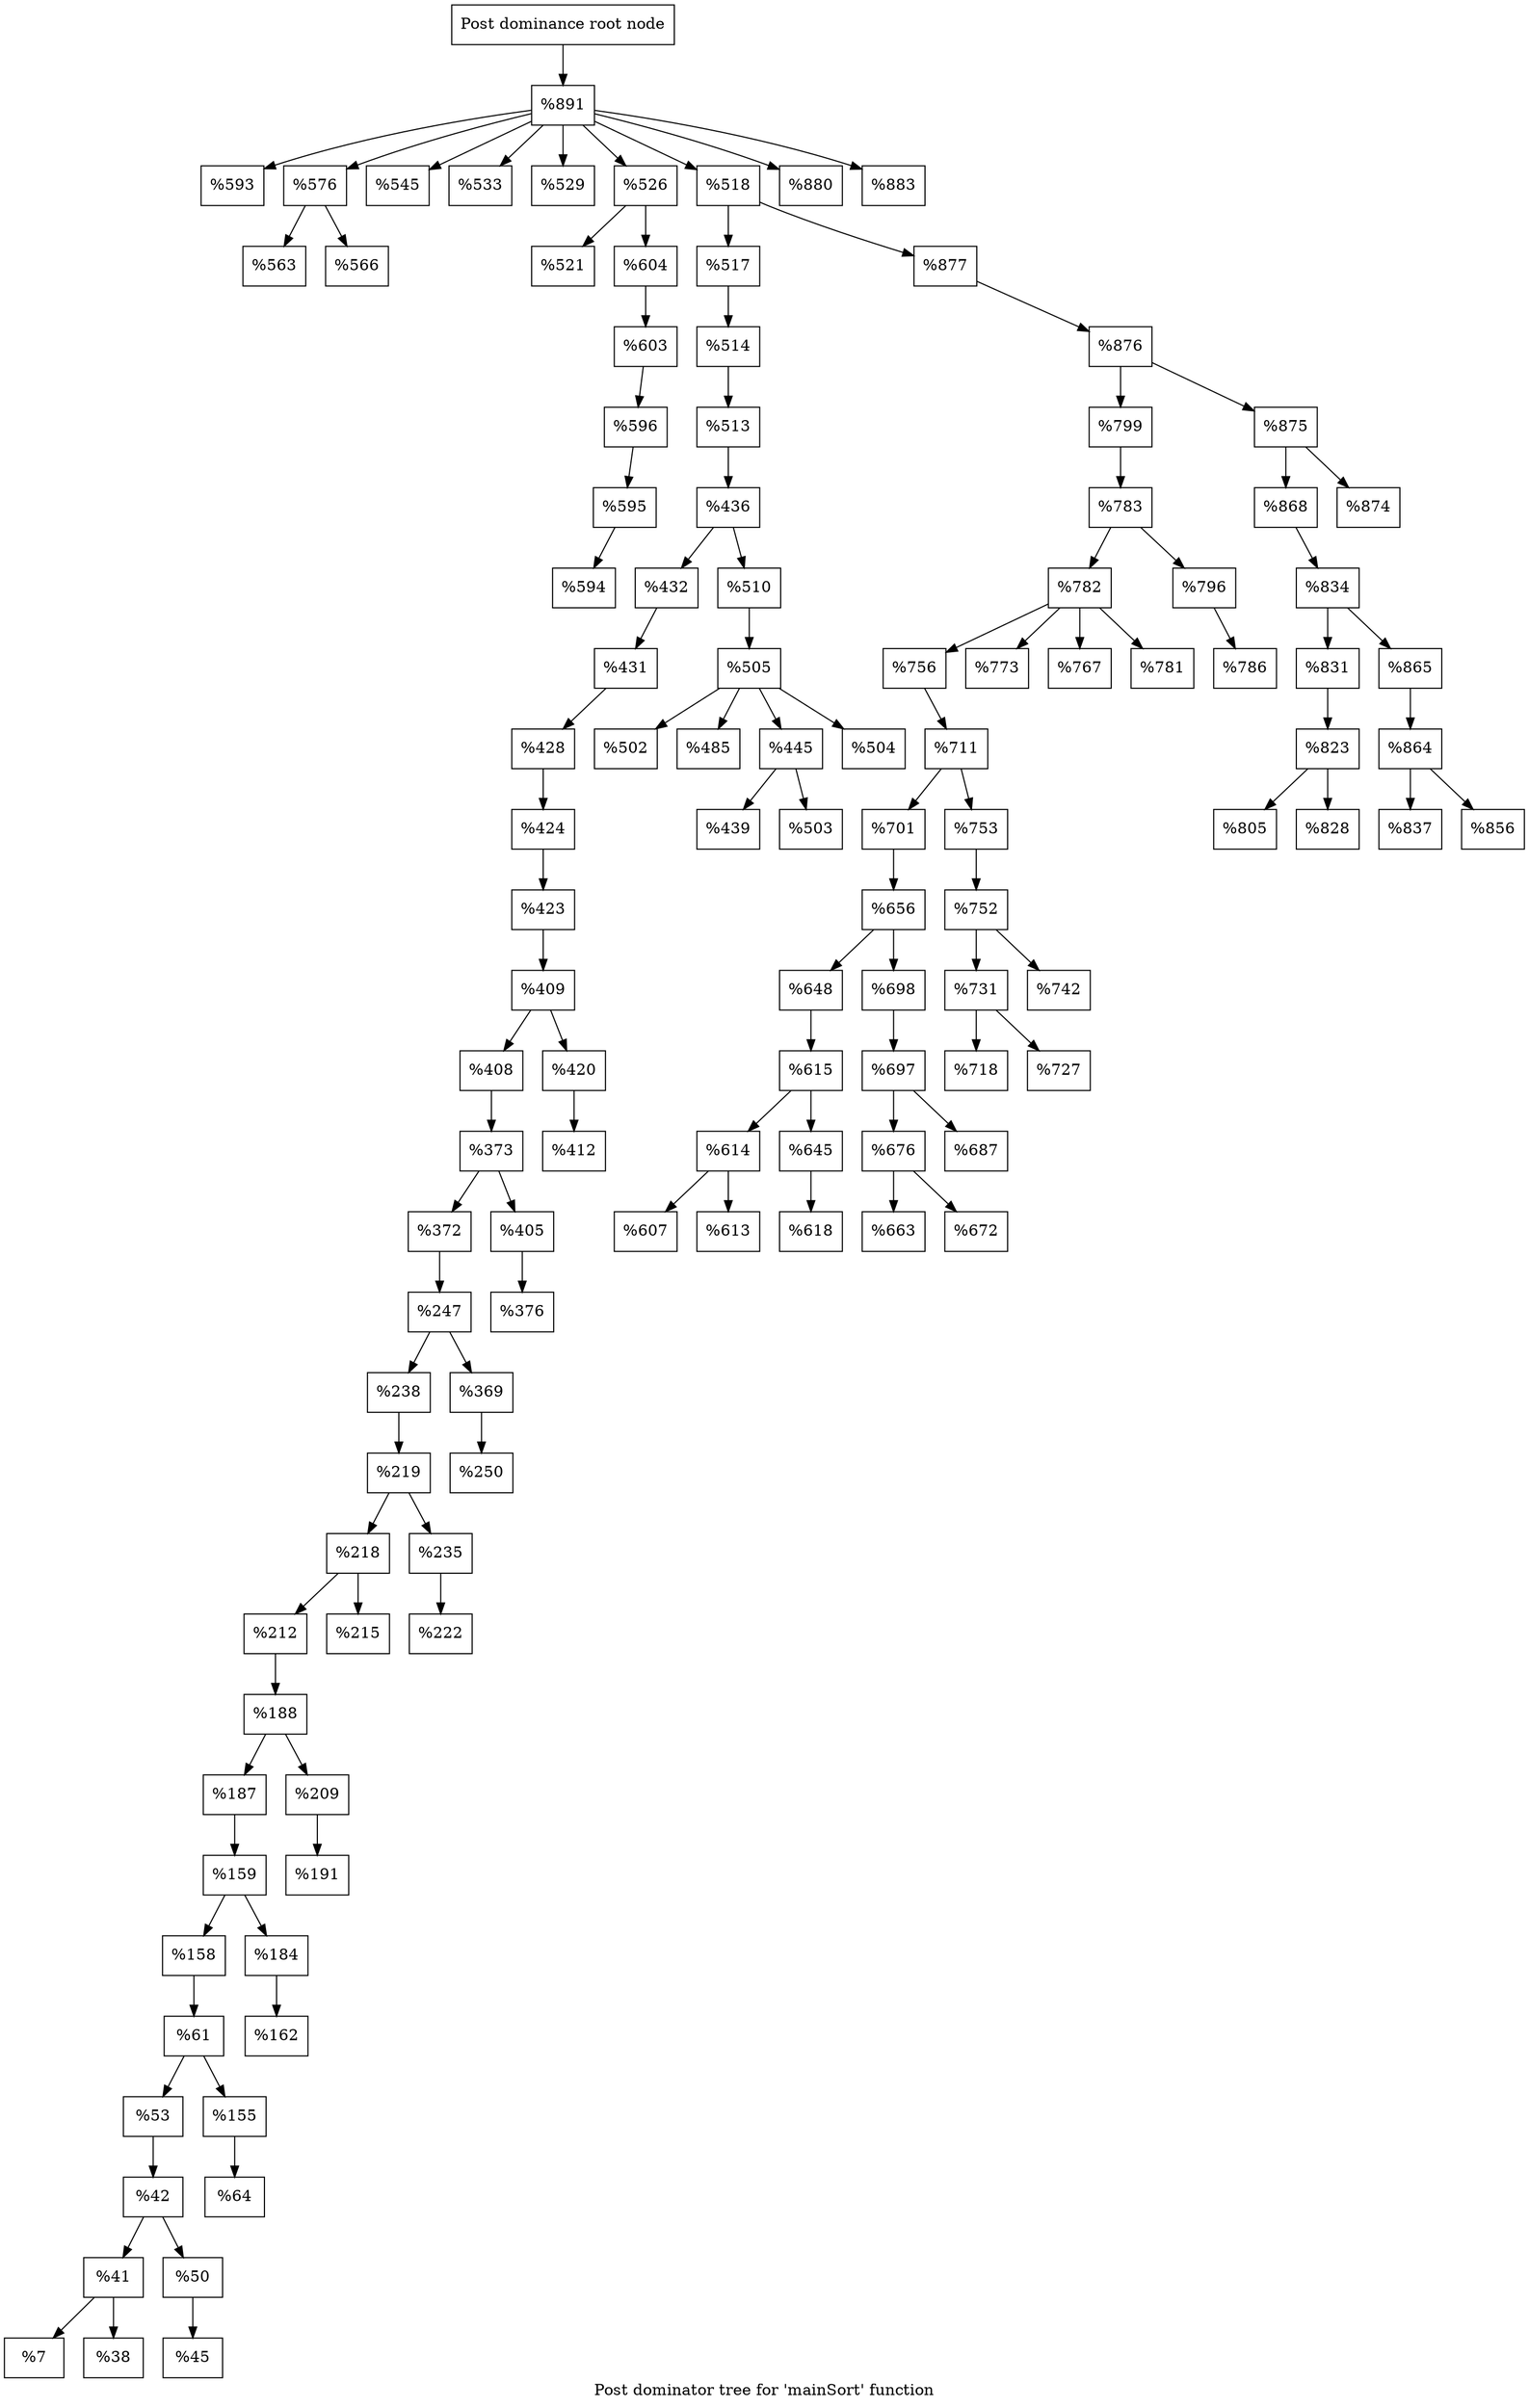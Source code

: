 digraph "Post dominator tree for 'mainSort' function" {
	label="Post dominator tree for 'mainSort' function";

	Node0x1046420 [shape=record,label="{Post dominance root node}"];
	Node0x1046420 -> Node0x119b440;
	Node0x119b440 [shape=record,label="{%891}"];
	Node0x119b440 -> Node0x1240060;
	Node0x119b440 -> Node0x126ee00;
	Node0x119b440 -> Node0x12a7760;
	Node0x119b440 -> Node0x12a7070;
	Node0x119b440 -> Node0x128c810;
	Node0x119b440 -> Node0x122d9a0;
	Node0x119b440 -> Node0x1333c00;
	Node0x119b440 -> Node0x1055e30;
	Node0x119b440 -> Node0x11f6fb0;
	Node0x1240060 [shape=record,label="{%593}"];
	Node0x126ee00 [shape=record,label="{%576}"];
	Node0x126ee00 -> Node0x10e60c0;
	Node0x126ee00 -> Node0x12b22b0;
	Node0x10e60c0 [shape=record,label="{%563}"];
	Node0x12b22b0 [shape=record,label="{%566}"];
	Node0x12a7760 [shape=record,label="{%545}"];
	Node0x12a7070 [shape=record,label="{%533}"];
	Node0x128c810 [shape=record,label="{%529}"];
	Node0x122d9a0 [shape=record,label="{%526}"];
	Node0x122d9a0 -> Node0x1258180;
	Node0x122d9a0 -> Node0x12b4890;
	Node0x1258180 [shape=record,label="{%521}"];
	Node0x12b4890 [shape=record,label="{%604}"];
	Node0x12b4890 -> Node0x1290250;
	Node0x1290250 [shape=record,label="{%603}"];
	Node0x1290250 -> Node0x12ada70;
	Node0x12ada70 [shape=record,label="{%596}"];
	Node0x12ada70 -> Node0x129f270;
	Node0x129f270 [shape=record,label="{%595}"];
	Node0x129f270 -> Node0x1344050;
	Node0x1344050 [shape=record,label="{%594}"];
	Node0x1333c00 [shape=record,label="{%518}"];
	Node0x1333c00 -> Node0x1292540;
	Node0x1333c00 -> Node0x133a610;
	Node0x1292540 [shape=record,label="{%517}"];
	Node0x1292540 -> Node0x10f6560;
	Node0x10f6560 [shape=record,label="{%514}"];
	Node0x10f6560 -> Node0x1052ac0;
	Node0x1052ac0 [shape=record,label="{%513}"];
	Node0x1052ac0 -> Node0x10364b0;
	Node0x10364b0 [shape=record,label="{%436}"];
	Node0x10364b0 -> Node0x12776f0;
	Node0x10364b0 -> Node0x10dac40;
	Node0x12776f0 [shape=record,label="{%432}"];
	Node0x12776f0 -> Node0x11e4950;
	Node0x11e4950 [shape=record,label="{%431}"];
	Node0x11e4950 -> Node0x129c9d0;
	Node0x129c9d0 [shape=record,label="{%428}"];
	Node0x129c9d0 -> Node0x1326080;
	Node0x1326080 [shape=record,label="{%424}"];
	Node0x1326080 -> Node0x12bcae0;
	Node0x12bcae0 [shape=record,label="{%423}"];
	Node0x12bcae0 -> Node0x12b31f0;
	Node0x12b31f0 [shape=record,label="{%409}"];
	Node0x12b31f0 -> Node0x1053a00;
	Node0x12b31f0 -> Node0x12be370;
	Node0x1053a00 [shape=record,label="{%408}"];
	Node0x1053a00 -> Node0x1016640;
	Node0x1016640 [shape=record,label="{%373}"];
	Node0x1016640 -> Node0x102bc00;
	Node0x1016640 -> Node0x1028ea0;
	Node0x102bc00 [shape=record,label="{%372}"];
	Node0x102bc00 -> Node0x1282540;
	Node0x1282540 [shape=record,label="{%247}"];
	Node0x1282540 -> Node0x1287170;
	Node0x1282540 -> Node0x12b5620;
	Node0x1287170 [shape=record,label="{%238}"];
	Node0x1287170 -> Node0x12a9ef0;
	Node0x12a9ef0 [shape=record,label="{%219}"];
	Node0x12a9ef0 -> Node0x10dd630;
	Node0x12a9ef0 -> Node0x12ac230;
	Node0x10dd630 [shape=record,label="{%218}"];
	Node0x10dd630 -> Node0x12423b0;
	Node0x10dd630 -> Node0x129e140;
	Node0x12423b0 [shape=record,label="{%212}"];
	Node0x12423b0 -> Node0x12becd0;
	Node0x12becd0 [shape=record,label="{%188}"];
	Node0x12becd0 -> Node0x1320020;
	Node0x12becd0 -> Node0x12be670;
	Node0x1320020 [shape=record,label="{%187}"];
	Node0x1320020 -> Node0x129ce60;
	Node0x129ce60 [shape=record,label="{%159}"];
	Node0x129ce60 -> Node0x10e4f60;
	Node0x129ce60 -> Node0x1055b50;
	Node0x10e4f60 [shape=record,label="{%158}"];
	Node0x10e4f60 -> Node0x12bdbe0;
	Node0x12bdbe0 [shape=record,label="{%61}"];
	Node0x12bdbe0 -> Node0x11df240;
	Node0x12bdbe0 -> Node0x134ba10;
	Node0x11df240 [shape=record,label="{%53}"];
	Node0x11df240 -> Node0x1283bc0;
	Node0x1283bc0 [shape=record,label="{%42}"];
	Node0x1283bc0 -> Node0x1291c40;
	Node0x1283bc0 -> Node0x126dcc0;
	Node0x1291c40 [shape=record,label="{%41}"];
	Node0x1291c40 -> Node0x128d400;
	Node0x1291c40 -> Node0x1264790;
	Node0x128d400 [shape=record,label="{%7}"];
	Node0x1264790 [shape=record,label="{%38}"];
	Node0x126dcc0 [shape=record,label="{%50}"];
	Node0x126dcc0 -> Node0x11d95d0;
	Node0x11d95d0 [shape=record,label="{%45}"];
	Node0x134ba10 [shape=record,label="{%155}"];
	Node0x134ba10 -> Node0x12aee10;
	Node0x12aee10 [shape=record,label="{%64}"];
	Node0x1055b50 [shape=record,label="{%184}"];
	Node0x1055b50 -> Node0x1295c30;
	Node0x1295c30 [shape=record,label="{%162}"];
	Node0x12be670 [shape=record,label="{%209}"];
	Node0x12be670 -> Node0x101e360;
	Node0x101e360 [shape=record,label="{%191}"];
	Node0x129e140 [shape=record,label="{%215}"];
	Node0x12ac230 [shape=record,label="{%235}"];
	Node0x12ac230 -> Node0x12b4db0;
	Node0x12b4db0 [shape=record,label="{%222}"];
	Node0x12b5620 [shape=record,label="{%369}"];
	Node0x12b5620 -> Node0x12bd9e0;
	Node0x12bd9e0 [shape=record,label="{%250}"];
	Node0x1028ea0 [shape=record,label="{%405}"];
	Node0x1028ea0 -> Node0x1028ff0;
	Node0x1028ff0 [shape=record,label="{%376}"];
	Node0x12be370 [shape=record,label="{%420}"];
	Node0x12be370 -> Node0x1345630;
	Node0x1345630 [shape=record,label="{%412}"];
	Node0x10dac40 [shape=record,label="{%510}"];
	Node0x10dac40 -> Node0x129e2f0;
	Node0x129e2f0 [shape=record,label="{%505}"];
	Node0x129e2f0 -> Node0x1345e80;
	Node0x129e2f0 -> Node0x1327910;
	Node0x129e2f0 -> Node0x12a09d0;
	Node0x129e2f0 -> Node0x10e6970;
	Node0x1345e80 [shape=record,label="{%502}"];
	Node0x1327910 [shape=record,label="{%485}"];
	Node0x12a09d0 [shape=record,label="{%445}"];
	Node0x12a09d0 -> Node0x1055320;
	Node0x12a09d0 -> Node0x1054750;
	Node0x1055320 [shape=record,label="{%439}"];
	Node0x1054750 [shape=record,label="{%503}"];
	Node0x10e6970 [shape=record,label="{%504}"];
	Node0x133a610 [shape=record,label="{%877}"];
	Node0x133a610 -> Node0x1052f40;
	Node0x1052f40 [shape=record,label="{%876}"];
	Node0x1052f40 -> Node0x127b420;
	Node0x1052f40 -> Node0x119dda0;
	Node0x127b420 [shape=record,label="{%799}"];
	Node0x127b420 -> Node0x10e8c30;
	Node0x10e8c30 [shape=record,label="{%783}"];
	Node0x10e8c30 -> Node0xfd8520;
	Node0x10e8c30 -> Node0x125d920;
	Node0xfd8520 [shape=record,label="{%782}"];
	Node0xfd8520 -> Node0x129dfd0;
	Node0xfd8520 -> Node0x128fb20;
	Node0xfd8520 -> Node0x10548d0;
	Node0xfd8520 -> Node0x12b4a40;
	Node0x129dfd0 [shape=record,label="{%756}"];
	Node0x129dfd0 -> Node0x10568f0;
	Node0x10568f0 [shape=record,label="{%711}"];
	Node0x10568f0 -> Node0x1347a30;
	Node0x10568f0 -> Node0x134e6e0;
	Node0x1347a30 [shape=record,label="{%701}"];
	Node0x1347a30 -> Node0x129aa90;
	Node0x129aa90 [shape=record,label="{%656}"];
	Node0x129aa90 -> Node0x11eab30;
	Node0x129aa90 -> Node0x12bd890;
	Node0x11eab30 [shape=record,label="{%648}"];
	Node0x11eab30 -> Node0x129f840;
	Node0x129f840 [shape=record,label="{%615}"];
	Node0x129f840 -> Node0x10f0e80;
	Node0x129f840 -> Node0x1055000;
	Node0x10f0e80 [shape=record,label="{%614}"];
	Node0x10f0e80 -> Node0x129f3a0;
	Node0x10f0e80 -> Node0x10eb7a0;
	Node0x129f3a0 [shape=record,label="{%607}"];
	Node0x10eb7a0 [shape=record,label="{%613}"];
	Node0x1055000 [shape=record,label="{%645}"];
	Node0x1055000 -> Node0x12b21e0;
	Node0x12b21e0 [shape=record,label="{%618}"];
	Node0x12bd890 [shape=record,label="{%698}"];
	Node0x12bd890 -> Node0x12933e0;
	Node0x12933e0 [shape=record,label="{%697}"];
	Node0x12933e0 -> Node0x119ba10;
	Node0x12933e0 -> Node0x1349c40;
	Node0x119ba10 [shape=record,label="{%676}"];
	Node0x119ba10 -> Node0x10d1180;
	Node0x119ba10 -> Node0x1002f60;
	Node0x10d1180 [shape=record,label="{%663}"];
	Node0x1002f60 [shape=record,label="{%672}"];
	Node0x1349c40 [shape=record,label="{%687}"];
	Node0x134e6e0 [shape=record,label="{%753}"];
	Node0x134e6e0 -> Node0x1329060;
	Node0x1329060 [shape=record,label="{%752}"];
	Node0x1329060 -> Node0x123dfc0;
	Node0x1329060 -> Node0x133eab0;
	Node0x123dfc0 [shape=record,label="{%731}"];
	Node0x123dfc0 -> Node0x127d580;
	Node0x123dfc0 -> Node0x133e280;
	Node0x127d580 [shape=record,label="{%718}"];
	Node0x133e280 [shape=record,label="{%727}"];
	Node0x133eab0 [shape=record,label="{%742}"];
	Node0x128fb20 [shape=record,label="{%773}"];
	Node0x10548d0 [shape=record,label="{%767}"];
	Node0x12b4a40 [shape=record,label="{%781}"];
	Node0x125d920 [shape=record,label="{%796}"];
	Node0x125d920 -> Node0x11fe7d0;
	Node0x11fe7d0 [shape=record,label="{%786}"];
	Node0x119dda0 [shape=record,label="{%875}"];
	Node0x119dda0 -> Node0x1053710;
	Node0x119dda0 -> Node0x12b6d70;
	Node0x1053710 [shape=record,label="{%868}"];
	Node0x1053710 -> Node0x12afb90;
	Node0x12afb90 [shape=record,label="{%834}"];
	Node0x12afb90 -> Node0x12b2ec0;
	Node0x12afb90 -> Node0x11e3fb0;
	Node0x12b2ec0 [shape=record,label="{%831}"];
	Node0x12b2ec0 -> Node0x12be240;
	Node0x12be240 [shape=record,label="{%823}"];
	Node0x12be240 -> Node0x12be170;
	Node0x12be240 -> Node0x132b7b0;
	Node0x12be170 [shape=record,label="{%805}"];
	Node0x132b7b0 [shape=record,label="{%828}"];
	Node0x11e3fb0 [shape=record,label="{%865}"];
	Node0x11e3fb0 -> Node0x12bc590;
	Node0x12bc590 [shape=record,label="{%864}"];
	Node0x12bc590 -> Node0x1195f60;
	Node0x12bc590 -> Node0x10dd470;
	Node0x1195f60 [shape=record,label="{%837}"];
	Node0x10dd470 [shape=record,label="{%856}"];
	Node0x12b6d70 [shape=record,label="{%874}"];
	Node0x1055e30 [shape=record,label="{%880}"];
	Node0x11f6fb0 [shape=record,label="{%883}"];
}

